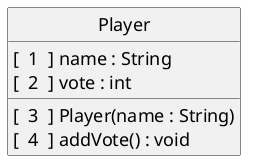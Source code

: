 @startuml
skinparam classAttributeIconSize 0
skinparam monochrome true
skinparam classFontSize 18
skinparam classFontName Menlo
skinparam classAttributeFontSize 18
skinparam classAttributeFontName Menlo
skinparam shadowing false

hide circle

class Player {
[  1  ] name : String
[  2  ] vote : int
[  3  ] Player(name : String)
[  4  ] addVote() : void
}
@enduml